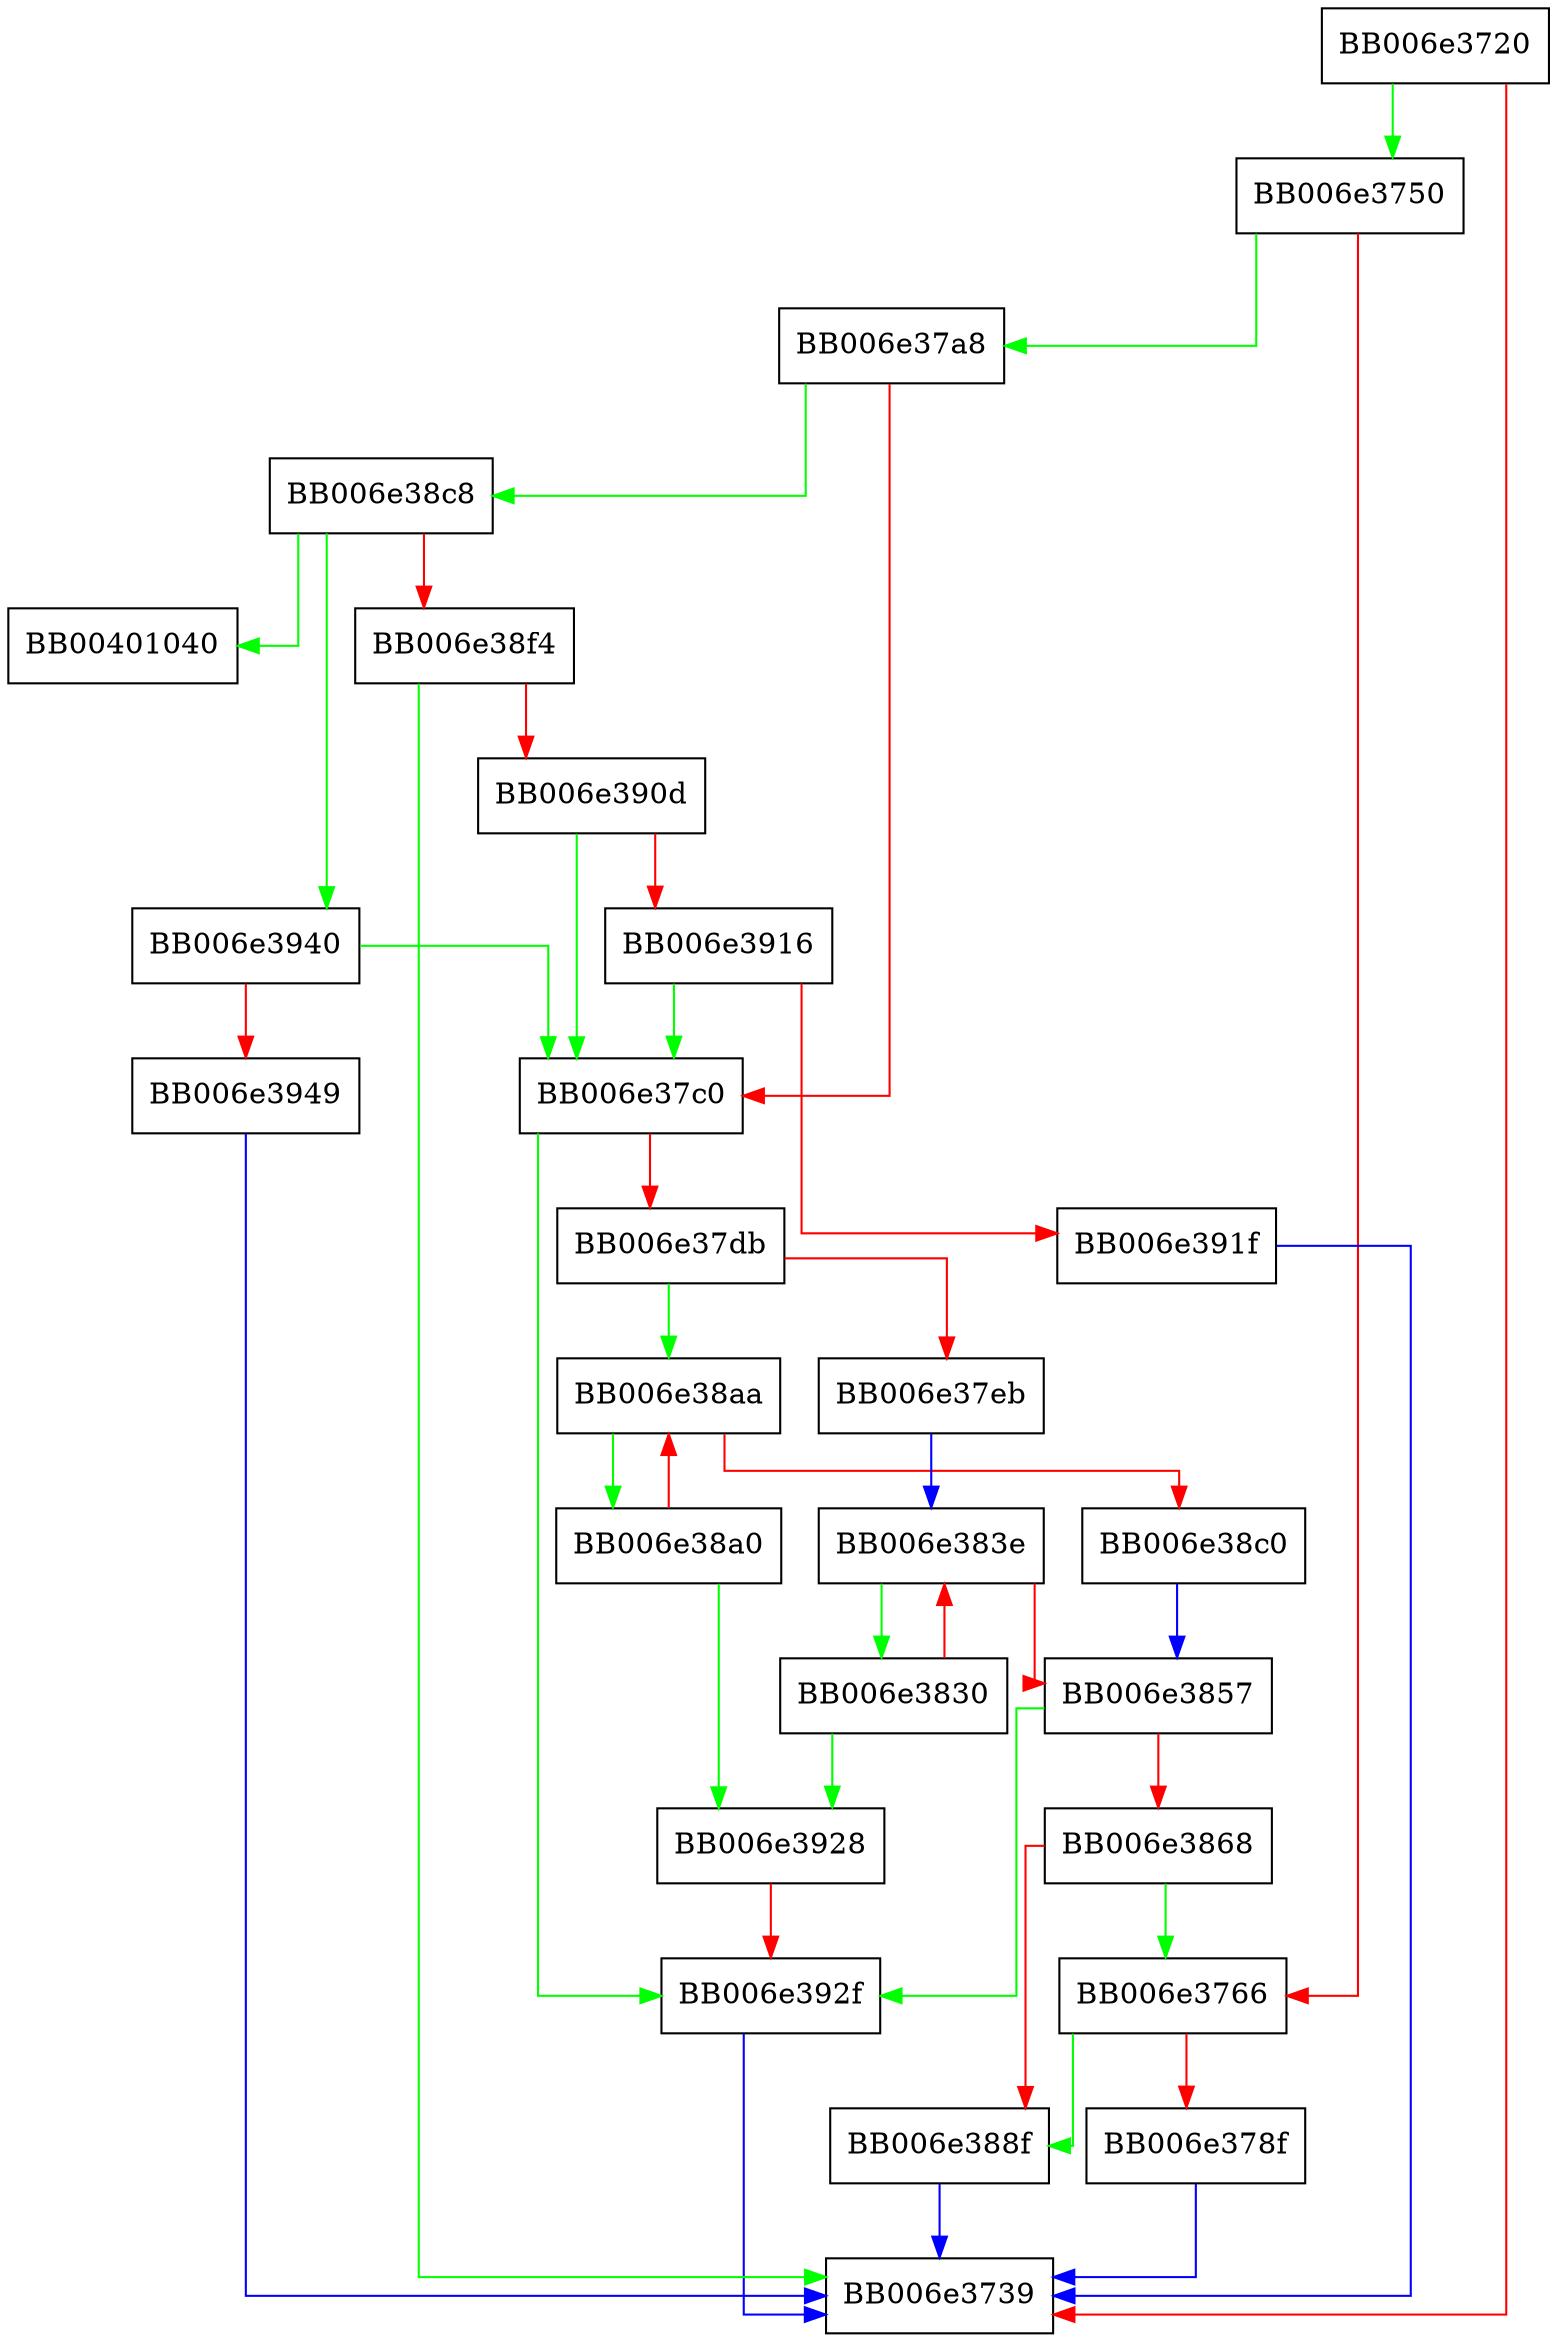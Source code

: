 digraph wait_random_seeded {
  node [shape="box"];
  graph [splines=ortho];
  BB006e3720 -> BB006e3750 [color="green"];
  BB006e3720 -> BB006e3739 [color="red"];
  BB006e3750 -> BB006e37a8 [color="green"];
  BB006e3750 -> BB006e3766 [color="red"];
  BB006e3766 -> BB006e388f [color="green"];
  BB006e3766 -> BB006e378f [color="red"];
  BB006e378f -> BB006e3739 [color="blue"];
  BB006e37a8 -> BB006e38c8 [color="green"];
  BB006e37a8 -> BB006e37c0 [color="red"];
  BB006e37c0 -> BB006e392f [color="green"];
  BB006e37c0 -> BB006e37db [color="red"];
  BB006e37db -> BB006e38aa [color="green"];
  BB006e37db -> BB006e37eb [color="red"];
  BB006e37eb -> BB006e383e [color="blue"];
  BB006e3830 -> BB006e3928 [color="green"];
  BB006e3830 -> BB006e383e [color="red"];
  BB006e383e -> BB006e3830 [color="green"];
  BB006e383e -> BB006e3857 [color="red"];
  BB006e3857 -> BB006e392f [color="green"];
  BB006e3857 -> BB006e3868 [color="red"];
  BB006e3868 -> BB006e3766 [color="green"];
  BB006e3868 -> BB006e388f [color="red"];
  BB006e388f -> BB006e3739 [color="blue"];
  BB006e38a0 -> BB006e3928 [color="green"];
  BB006e38a0 -> BB006e38aa [color="red"];
  BB006e38aa -> BB006e38a0 [color="green"];
  BB006e38aa -> BB006e38c0 [color="red"];
  BB006e38c0 -> BB006e3857 [color="blue"];
  BB006e38c8 -> BB00401040 [color="green"];
  BB006e38c8 -> BB006e3940 [color="green"];
  BB006e38c8 -> BB006e38f4 [color="red"];
  BB006e38f4 -> BB006e3739 [color="green"];
  BB006e38f4 -> BB006e390d [color="red"];
  BB006e390d -> BB006e37c0 [color="green"];
  BB006e390d -> BB006e3916 [color="red"];
  BB006e3916 -> BB006e37c0 [color="green"];
  BB006e3916 -> BB006e391f [color="red"];
  BB006e391f -> BB006e3739 [color="blue"];
  BB006e3928 -> BB006e392f [color="red"];
  BB006e392f -> BB006e3739 [color="blue"];
  BB006e3940 -> BB006e37c0 [color="green"];
  BB006e3940 -> BB006e3949 [color="red"];
  BB006e3949 -> BB006e3739 [color="blue"];
}